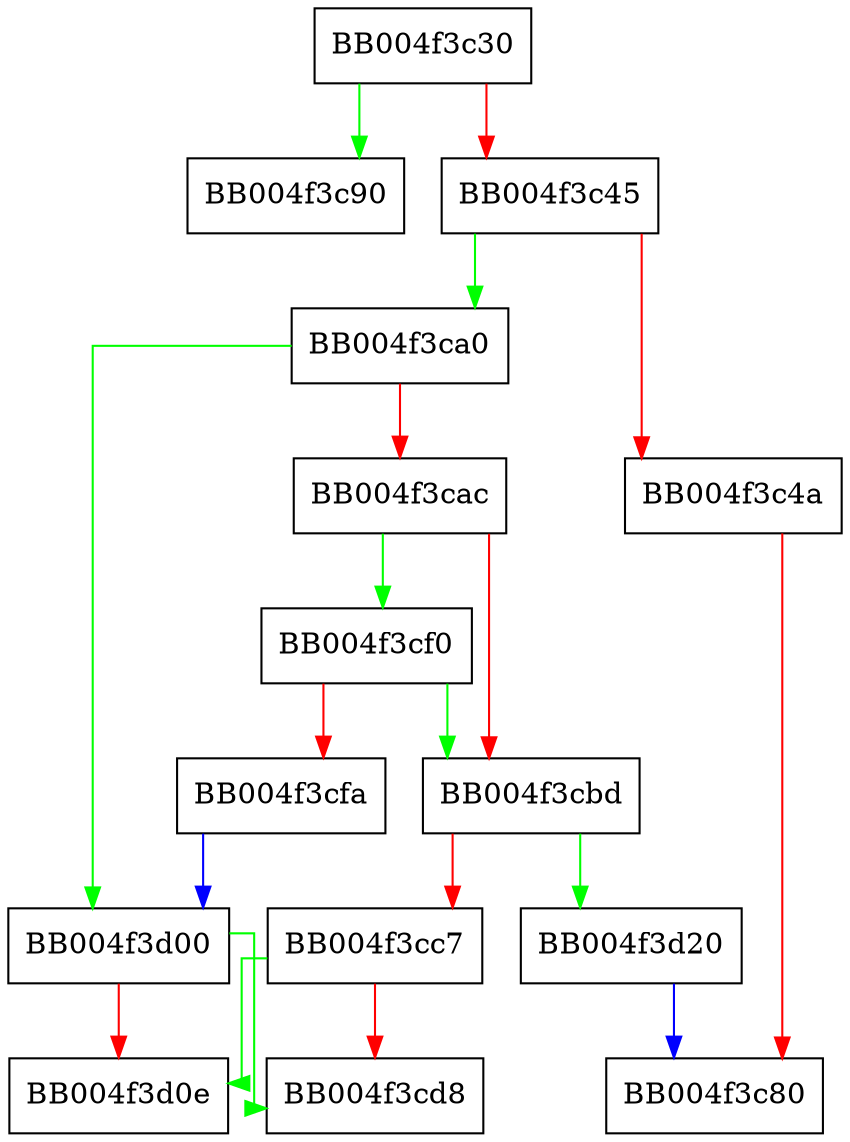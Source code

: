 digraph ossl_statem_server_post_process_message {
  node [shape="box"];
  graph [splines=ortho];
  BB004f3c30 -> BB004f3c90 [color="green"];
  BB004f3c30 -> BB004f3c45 [color="red"];
  BB004f3c45 -> BB004f3ca0 [color="green"];
  BB004f3c45 -> BB004f3c4a [color="red"];
  BB004f3c4a -> BB004f3c80 [color="red"];
  BB004f3ca0 -> BB004f3d00 [color="green"];
  BB004f3ca0 -> BB004f3cac [color="red"];
  BB004f3cac -> BB004f3cf0 [color="green"];
  BB004f3cac -> BB004f3cbd [color="red"];
  BB004f3cbd -> BB004f3d20 [color="green"];
  BB004f3cbd -> BB004f3cc7 [color="red"];
  BB004f3cc7 -> BB004f3d0e [color="green"];
  BB004f3cc7 -> BB004f3cd8 [color="red"];
  BB004f3cf0 -> BB004f3cbd [color="green"];
  BB004f3cf0 -> BB004f3cfa [color="red"];
  BB004f3cfa -> BB004f3d00 [color="blue"];
  BB004f3d00 -> BB004f3cd8 [color="green"];
  BB004f3d00 -> BB004f3d0e [color="red"];
  BB004f3d20 -> BB004f3c80 [color="blue"];
}